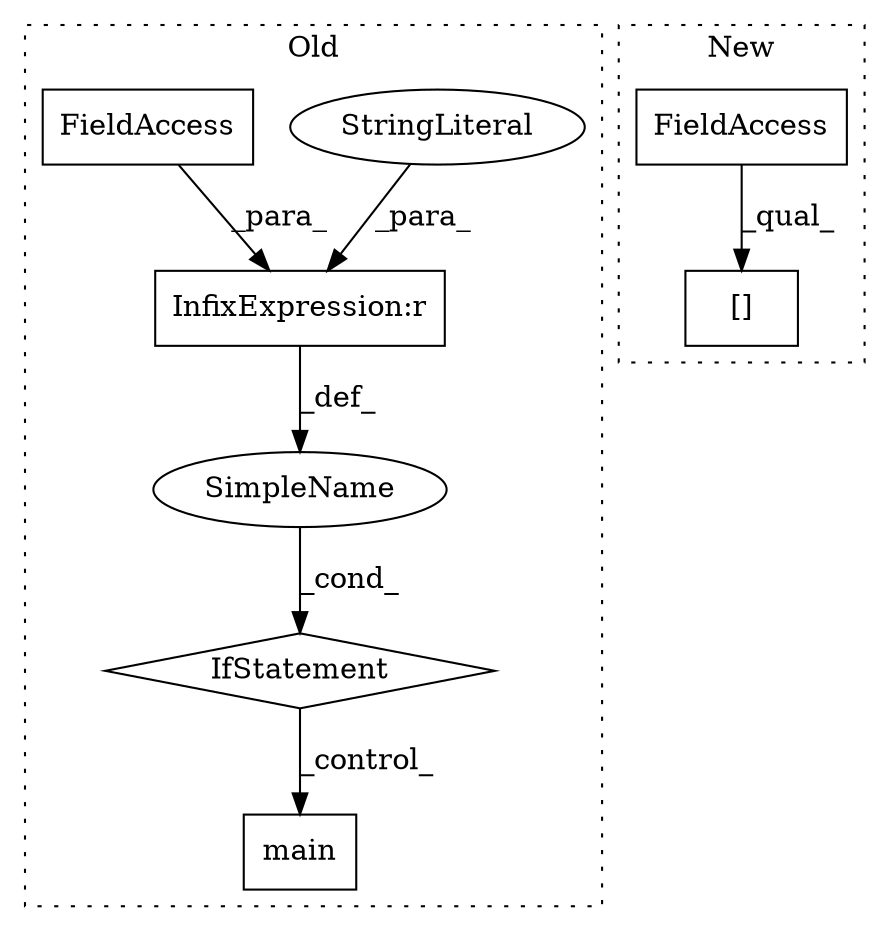 digraph G {
subgraph cluster0 {
1 [label="main" a="32" s="3049" l="6" shape="box"];
3 [label="InfixExpression:r" a="27" s="3016" l="4" shape="box"];
4 [label="StringLiteral" a="45" s="3020" l="10" shape="ellipse"];
5 [label="FieldAccess" a="22" s="3008" l="8" shape="box"];
6 [label="SimpleName" a="42" s="" l="" shape="ellipse"];
7 [label="IfStatement" a="25" s="3004,3030" l="4,2" shape="diamond"];
label = "Old";
style="dotted";
}
subgraph cluster1 {
2 [label="[]" a="2" s="351,385" l="19,2" shape="box"];
8 [label="FieldAccess" a="22" s="351" l="13" shape="box"];
label = "New";
style="dotted";
}
3 -> 6 [label="_def_"];
4 -> 3 [label="_para_"];
5 -> 3 [label="_para_"];
6 -> 7 [label="_cond_"];
7 -> 1 [label="_control_"];
8 -> 2 [label="_qual_"];
}